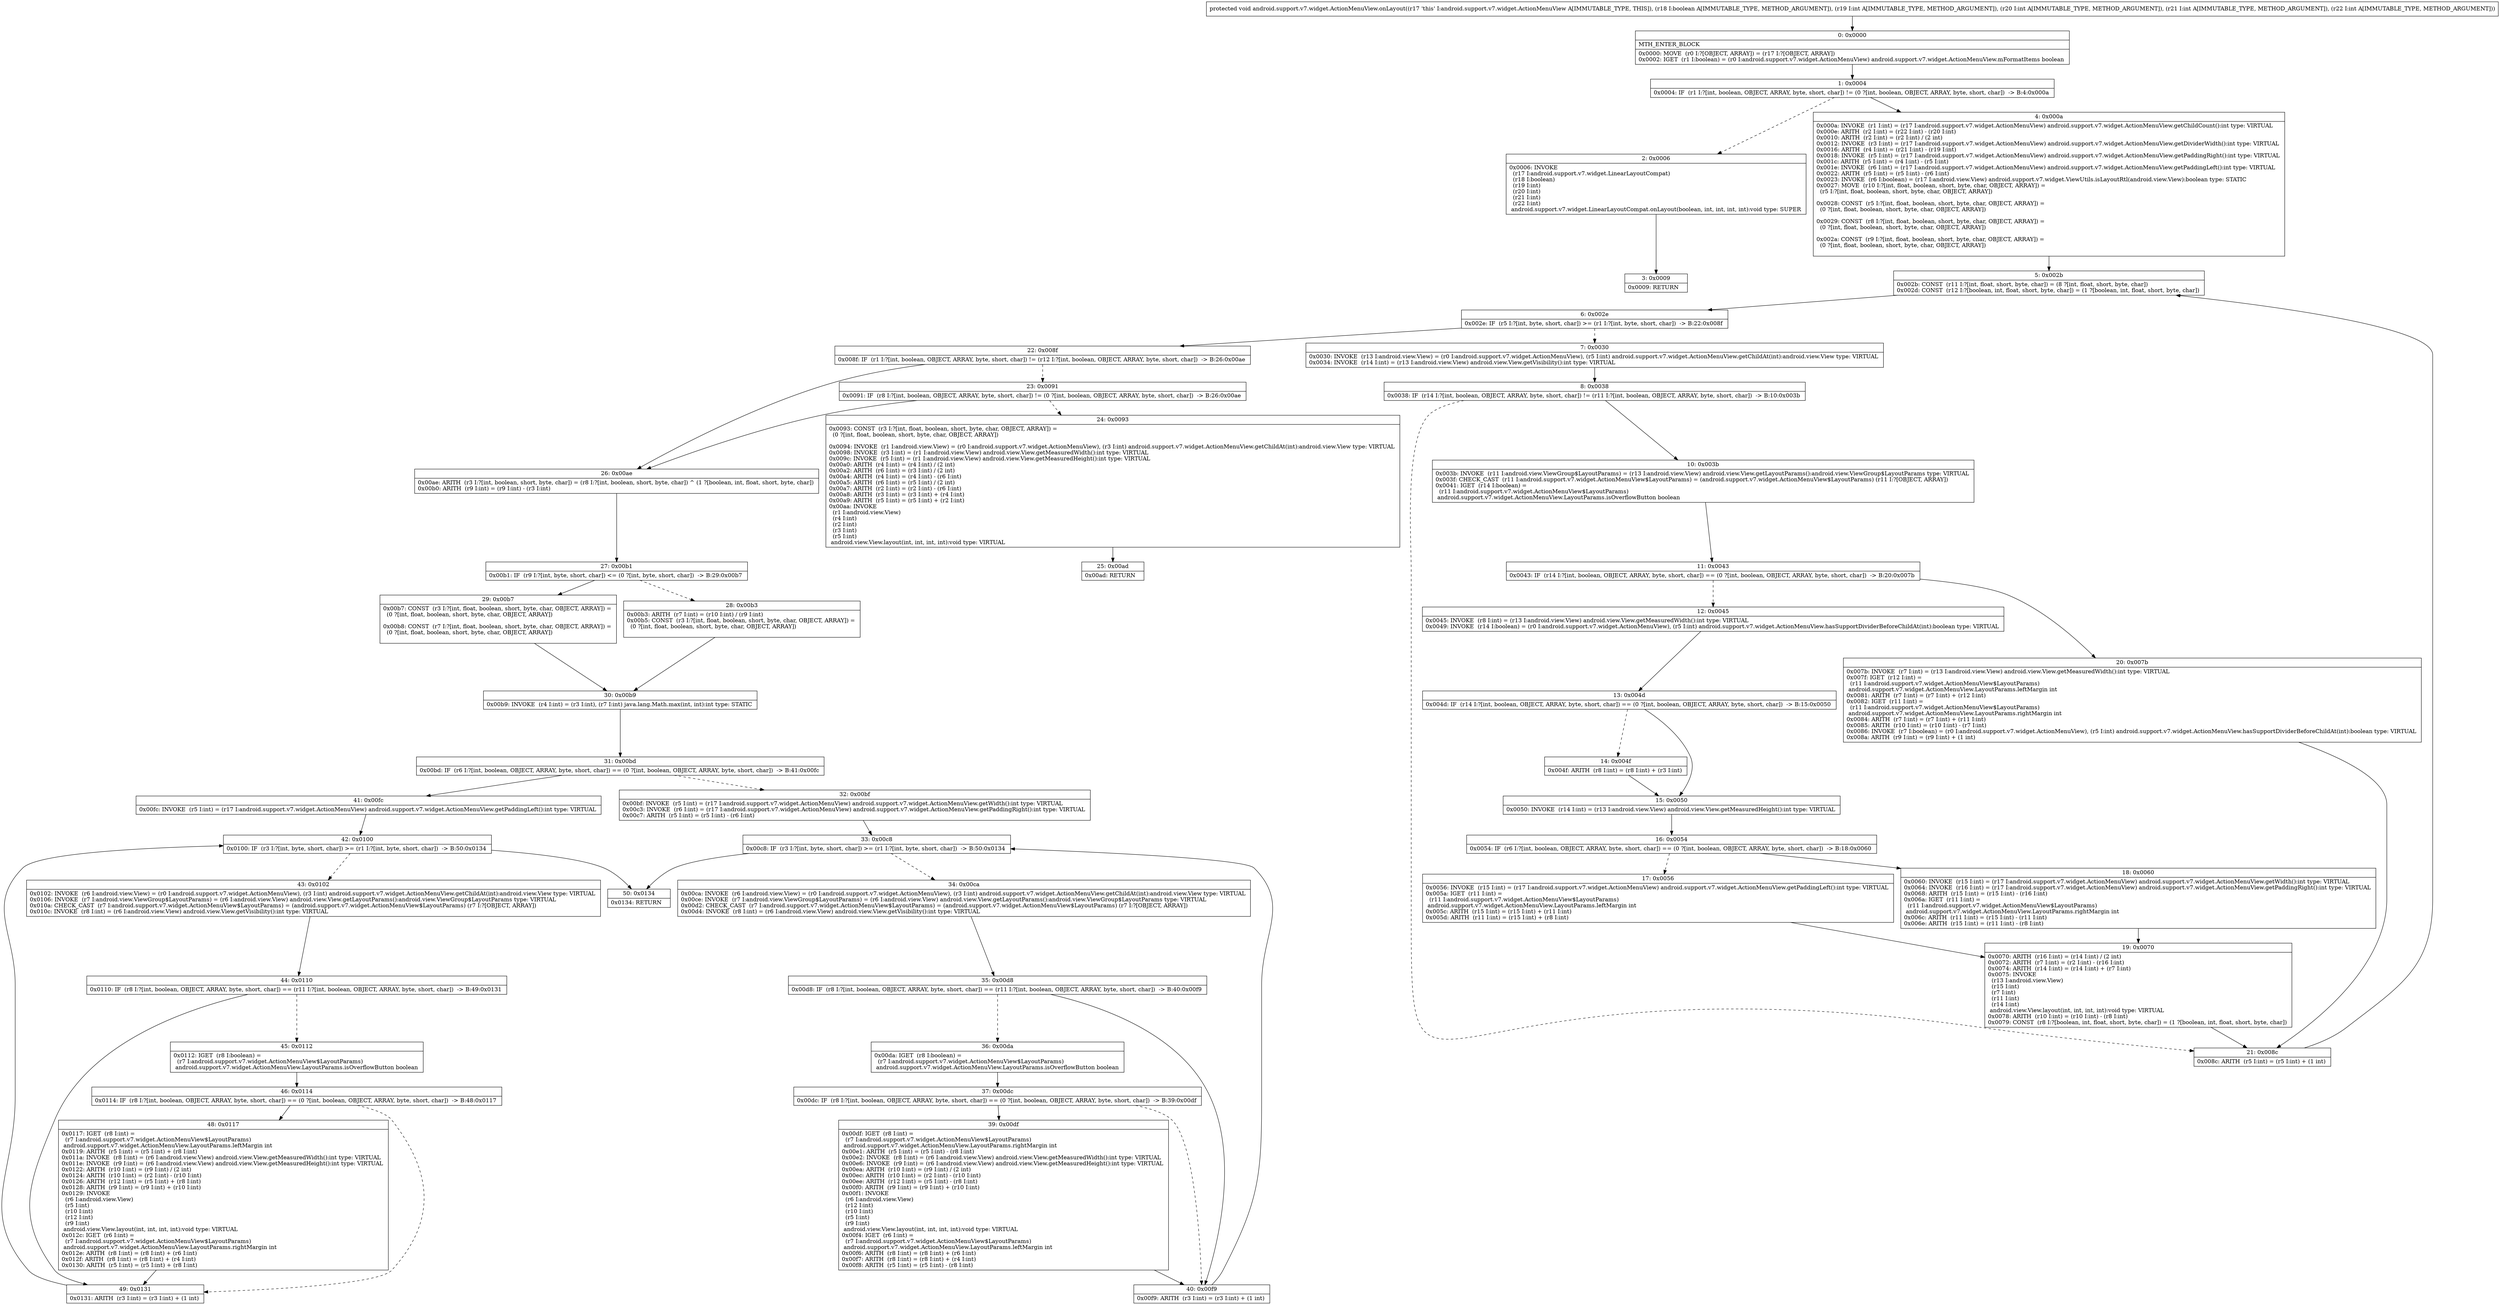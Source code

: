 digraph "CFG forandroid.support.v7.widget.ActionMenuView.onLayout(ZIIII)V" {
Node_0 [shape=record,label="{0\:\ 0x0000|MTH_ENTER_BLOCK\l|0x0000: MOVE  (r0 I:?[OBJECT, ARRAY]) = (r17 I:?[OBJECT, ARRAY]) \l0x0002: IGET  (r1 I:boolean) = (r0 I:android.support.v7.widget.ActionMenuView) android.support.v7.widget.ActionMenuView.mFormatItems boolean \l}"];
Node_1 [shape=record,label="{1\:\ 0x0004|0x0004: IF  (r1 I:?[int, boolean, OBJECT, ARRAY, byte, short, char]) != (0 ?[int, boolean, OBJECT, ARRAY, byte, short, char])  \-\> B:4:0x000a \l}"];
Node_2 [shape=record,label="{2\:\ 0x0006|0x0006: INVOKE  \l  (r17 I:android.support.v7.widget.LinearLayoutCompat)\l  (r18 I:boolean)\l  (r19 I:int)\l  (r20 I:int)\l  (r21 I:int)\l  (r22 I:int)\l android.support.v7.widget.LinearLayoutCompat.onLayout(boolean, int, int, int, int):void type: SUPER \l}"];
Node_3 [shape=record,label="{3\:\ 0x0009|0x0009: RETURN   \l}"];
Node_4 [shape=record,label="{4\:\ 0x000a|0x000a: INVOKE  (r1 I:int) = (r17 I:android.support.v7.widget.ActionMenuView) android.support.v7.widget.ActionMenuView.getChildCount():int type: VIRTUAL \l0x000e: ARITH  (r2 I:int) = (r22 I:int) \- (r20 I:int) \l0x0010: ARITH  (r2 I:int) = (r2 I:int) \/ (2 int) \l0x0012: INVOKE  (r3 I:int) = (r17 I:android.support.v7.widget.ActionMenuView) android.support.v7.widget.ActionMenuView.getDividerWidth():int type: VIRTUAL \l0x0016: ARITH  (r4 I:int) = (r21 I:int) \- (r19 I:int) \l0x0018: INVOKE  (r5 I:int) = (r17 I:android.support.v7.widget.ActionMenuView) android.support.v7.widget.ActionMenuView.getPaddingRight():int type: VIRTUAL \l0x001c: ARITH  (r5 I:int) = (r4 I:int) \- (r5 I:int) \l0x001e: INVOKE  (r6 I:int) = (r17 I:android.support.v7.widget.ActionMenuView) android.support.v7.widget.ActionMenuView.getPaddingLeft():int type: VIRTUAL \l0x0022: ARITH  (r5 I:int) = (r5 I:int) \- (r6 I:int) \l0x0023: INVOKE  (r6 I:boolean) = (r17 I:android.view.View) android.support.v7.widget.ViewUtils.isLayoutRtl(android.view.View):boolean type: STATIC \l0x0027: MOVE  (r10 I:?[int, float, boolean, short, byte, char, OBJECT, ARRAY]) = \l  (r5 I:?[int, float, boolean, short, byte, char, OBJECT, ARRAY])\l \l0x0028: CONST  (r5 I:?[int, float, boolean, short, byte, char, OBJECT, ARRAY]) = \l  (0 ?[int, float, boolean, short, byte, char, OBJECT, ARRAY])\l \l0x0029: CONST  (r8 I:?[int, float, boolean, short, byte, char, OBJECT, ARRAY]) = \l  (0 ?[int, float, boolean, short, byte, char, OBJECT, ARRAY])\l \l0x002a: CONST  (r9 I:?[int, float, boolean, short, byte, char, OBJECT, ARRAY]) = \l  (0 ?[int, float, boolean, short, byte, char, OBJECT, ARRAY])\l \l}"];
Node_5 [shape=record,label="{5\:\ 0x002b|0x002b: CONST  (r11 I:?[int, float, short, byte, char]) = (8 ?[int, float, short, byte, char]) \l0x002d: CONST  (r12 I:?[boolean, int, float, short, byte, char]) = (1 ?[boolean, int, float, short, byte, char]) \l}"];
Node_6 [shape=record,label="{6\:\ 0x002e|0x002e: IF  (r5 I:?[int, byte, short, char]) \>= (r1 I:?[int, byte, short, char])  \-\> B:22:0x008f \l}"];
Node_7 [shape=record,label="{7\:\ 0x0030|0x0030: INVOKE  (r13 I:android.view.View) = (r0 I:android.support.v7.widget.ActionMenuView), (r5 I:int) android.support.v7.widget.ActionMenuView.getChildAt(int):android.view.View type: VIRTUAL \l0x0034: INVOKE  (r14 I:int) = (r13 I:android.view.View) android.view.View.getVisibility():int type: VIRTUAL \l}"];
Node_8 [shape=record,label="{8\:\ 0x0038|0x0038: IF  (r14 I:?[int, boolean, OBJECT, ARRAY, byte, short, char]) != (r11 I:?[int, boolean, OBJECT, ARRAY, byte, short, char])  \-\> B:10:0x003b \l}"];
Node_10 [shape=record,label="{10\:\ 0x003b|0x003b: INVOKE  (r11 I:android.view.ViewGroup$LayoutParams) = (r13 I:android.view.View) android.view.View.getLayoutParams():android.view.ViewGroup$LayoutParams type: VIRTUAL \l0x003f: CHECK_CAST  (r11 I:android.support.v7.widget.ActionMenuView$LayoutParams) = (android.support.v7.widget.ActionMenuView$LayoutParams) (r11 I:?[OBJECT, ARRAY]) \l0x0041: IGET  (r14 I:boolean) = \l  (r11 I:android.support.v7.widget.ActionMenuView$LayoutParams)\l android.support.v7.widget.ActionMenuView.LayoutParams.isOverflowButton boolean \l}"];
Node_11 [shape=record,label="{11\:\ 0x0043|0x0043: IF  (r14 I:?[int, boolean, OBJECT, ARRAY, byte, short, char]) == (0 ?[int, boolean, OBJECT, ARRAY, byte, short, char])  \-\> B:20:0x007b \l}"];
Node_12 [shape=record,label="{12\:\ 0x0045|0x0045: INVOKE  (r8 I:int) = (r13 I:android.view.View) android.view.View.getMeasuredWidth():int type: VIRTUAL \l0x0049: INVOKE  (r14 I:boolean) = (r0 I:android.support.v7.widget.ActionMenuView), (r5 I:int) android.support.v7.widget.ActionMenuView.hasSupportDividerBeforeChildAt(int):boolean type: VIRTUAL \l}"];
Node_13 [shape=record,label="{13\:\ 0x004d|0x004d: IF  (r14 I:?[int, boolean, OBJECT, ARRAY, byte, short, char]) == (0 ?[int, boolean, OBJECT, ARRAY, byte, short, char])  \-\> B:15:0x0050 \l}"];
Node_14 [shape=record,label="{14\:\ 0x004f|0x004f: ARITH  (r8 I:int) = (r8 I:int) + (r3 I:int) \l}"];
Node_15 [shape=record,label="{15\:\ 0x0050|0x0050: INVOKE  (r14 I:int) = (r13 I:android.view.View) android.view.View.getMeasuredHeight():int type: VIRTUAL \l}"];
Node_16 [shape=record,label="{16\:\ 0x0054|0x0054: IF  (r6 I:?[int, boolean, OBJECT, ARRAY, byte, short, char]) == (0 ?[int, boolean, OBJECT, ARRAY, byte, short, char])  \-\> B:18:0x0060 \l}"];
Node_17 [shape=record,label="{17\:\ 0x0056|0x0056: INVOKE  (r15 I:int) = (r17 I:android.support.v7.widget.ActionMenuView) android.support.v7.widget.ActionMenuView.getPaddingLeft():int type: VIRTUAL \l0x005a: IGET  (r11 I:int) = \l  (r11 I:android.support.v7.widget.ActionMenuView$LayoutParams)\l android.support.v7.widget.ActionMenuView.LayoutParams.leftMargin int \l0x005c: ARITH  (r15 I:int) = (r15 I:int) + (r11 I:int) \l0x005d: ARITH  (r11 I:int) = (r15 I:int) + (r8 I:int) \l}"];
Node_18 [shape=record,label="{18\:\ 0x0060|0x0060: INVOKE  (r15 I:int) = (r17 I:android.support.v7.widget.ActionMenuView) android.support.v7.widget.ActionMenuView.getWidth():int type: VIRTUAL \l0x0064: INVOKE  (r16 I:int) = (r17 I:android.support.v7.widget.ActionMenuView) android.support.v7.widget.ActionMenuView.getPaddingRight():int type: VIRTUAL \l0x0068: ARITH  (r15 I:int) = (r15 I:int) \- (r16 I:int) \l0x006a: IGET  (r11 I:int) = \l  (r11 I:android.support.v7.widget.ActionMenuView$LayoutParams)\l android.support.v7.widget.ActionMenuView.LayoutParams.rightMargin int \l0x006c: ARITH  (r11 I:int) = (r15 I:int) \- (r11 I:int) \l0x006e: ARITH  (r15 I:int) = (r11 I:int) \- (r8 I:int) \l}"];
Node_19 [shape=record,label="{19\:\ 0x0070|0x0070: ARITH  (r16 I:int) = (r14 I:int) \/ (2 int) \l0x0072: ARITH  (r7 I:int) = (r2 I:int) \- (r16 I:int) \l0x0074: ARITH  (r14 I:int) = (r14 I:int) + (r7 I:int) \l0x0075: INVOKE  \l  (r13 I:android.view.View)\l  (r15 I:int)\l  (r7 I:int)\l  (r11 I:int)\l  (r14 I:int)\l android.view.View.layout(int, int, int, int):void type: VIRTUAL \l0x0078: ARITH  (r10 I:int) = (r10 I:int) \- (r8 I:int) \l0x0079: CONST  (r8 I:?[boolean, int, float, short, byte, char]) = (1 ?[boolean, int, float, short, byte, char]) \l}"];
Node_20 [shape=record,label="{20\:\ 0x007b|0x007b: INVOKE  (r7 I:int) = (r13 I:android.view.View) android.view.View.getMeasuredWidth():int type: VIRTUAL \l0x007f: IGET  (r12 I:int) = \l  (r11 I:android.support.v7.widget.ActionMenuView$LayoutParams)\l android.support.v7.widget.ActionMenuView.LayoutParams.leftMargin int \l0x0081: ARITH  (r7 I:int) = (r7 I:int) + (r12 I:int) \l0x0082: IGET  (r11 I:int) = \l  (r11 I:android.support.v7.widget.ActionMenuView$LayoutParams)\l android.support.v7.widget.ActionMenuView.LayoutParams.rightMargin int \l0x0084: ARITH  (r7 I:int) = (r7 I:int) + (r11 I:int) \l0x0085: ARITH  (r10 I:int) = (r10 I:int) \- (r7 I:int) \l0x0086: INVOKE  (r7 I:boolean) = (r0 I:android.support.v7.widget.ActionMenuView), (r5 I:int) android.support.v7.widget.ActionMenuView.hasSupportDividerBeforeChildAt(int):boolean type: VIRTUAL \l0x008a: ARITH  (r9 I:int) = (r9 I:int) + (1 int) \l}"];
Node_21 [shape=record,label="{21\:\ 0x008c|0x008c: ARITH  (r5 I:int) = (r5 I:int) + (1 int) \l}"];
Node_22 [shape=record,label="{22\:\ 0x008f|0x008f: IF  (r1 I:?[int, boolean, OBJECT, ARRAY, byte, short, char]) != (r12 I:?[int, boolean, OBJECT, ARRAY, byte, short, char])  \-\> B:26:0x00ae \l}"];
Node_23 [shape=record,label="{23\:\ 0x0091|0x0091: IF  (r8 I:?[int, boolean, OBJECT, ARRAY, byte, short, char]) != (0 ?[int, boolean, OBJECT, ARRAY, byte, short, char])  \-\> B:26:0x00ae \l}"];
Node_24 [shape=record,label="{24\:\ 0x0093|0x0093: CONST  (r3 I:?[int, float, boolean, short, byte, char, OBJECT, ARRAY]) = \l  (0 ?[int, float, boolean, short, byte, char, OBJECT, ARRAY])\l \l0x0094: INVOKE  (r1 I:android.view.View) = (r0 I:android.support.v7.widget.ActionMenuView), (r3 I:int) android.support.v7.widget.ActionMenuView.getChildAt(int):android.view.View type: VIRTUAL \l0x0098: INVOKE  (r3 I:int) = (r1 I:android.view.View) android.view.View.getMeasuredWidth():int type: VIRTUAL \l0x009c: INVOKE  (r5 I:int) = (r1 I:android.view.View) android.view.View.getMeasuredHeight():int type: VIRTUAL \l0x00a0: ARITH  (r4 I:int) = (r4 I:int) \/ (2 int) \l0x00a2: ARITH  (r6 I:int) = (r3 I:int) \/ (2 int) \l0x00a4: ARITH  (r4 I:int) = (r4 I:int) \- (r6 I:int) \l0x00a5: ARITH  (r6 I:int) = (r5 I:int) \/ (2 int) \l0x00a7: ARITH  (r2 I:int) = (r2 I:int) \- (r6 I:int) \l0x00a8: ARITH  (r3 I:int) = (r3 I:int) + (r4 I:int) \l0x00a9: ARITH  (r5 I:int) = (r5 I:int) + (r2 I:int) \l0x00aa: INVOKE  \l  (r1 I:android.view.View)\l  (r4 I:int)\l  (r2 I:int)\l  (r3 I:int)\l  (r5 I:int)\l android.view.View.layout(int, int, int, int):void type: VIRTUAL \l}"];
Node_25 [shape=record,label="{25\:\ 0x00ad|0x00ad: RETURN   \l}"];
Node_26 [shape=record,label="{26\:\ 0x00ae|0x00ae: ARITH  (r3 I:?[int, boolean, short, byte, char]) = (r8 I:?[int, boolean, short, byte, char]) ^ (1 ?[boolean, int, float, short, byte, char]) \l0x00b0: ARITH  (r9 I:int) = (r9 I:int) \- (r3 I:int) \l}"];
Node_27 [shape=record,label="{27\:\ 0x00b1|0x00b1: IF  (r9 I:?[int, byte, short, char]) \<= (0 ?[int, byte, short, char])  \-\> B:29:0x00b7 \l}"];
Node_28 [shape=record,label="{28\:\ 0x00b3|0x00b3: ARITH  (r7 I:int) = (r10 I:int) \/ (r9 I:int) \l0x00b5: CONST  (r3 I:?[int, float, boolean, short, byte, char, OBJECT, ARRAY]) = \l  (0 ?[int, float, boolean, short, byte, char, OBJECT, ARRAY])\l \l}"];
Node_29 [shape=record,label="{29\:\ 0x00b7|0x00b7: CONST  (r3 I:?[int, float, boolean, short, byte, char, OBJECT, ARRAY]) = \l  (0 ?[int, float, boolean, short, byte, char, OBJECT, ARRAY])\l \l0x00b8: CONST  (r7 I:?[int, float, boolean, short, byte, char, OBJECT, ARRAY]) = \l  (0 ?[int, float, boolean, short, byte, char, OBJECT, ARRAY])\l \l}"];
Node_30 [shape=record,label="{30\:\ 0x00b9|0x00b9: INVOKE  (r4 I:int) = (r3 I:int), (r7 I:int) java.lang.Math.max(int, int):int type: STATIC \l}"];
Node_31 [shape=record,label="{31\:\ 0x00bd|0x00bd: IF  (r6 I:?[int, boolean, OBJECT, ARRAY, byte, short, char]) == (0 ?[int, boolean, OBJECT, ARRAY, byte, short, char])  \-\> B:41:0x00fc \l}"];
Node_32 [shape=record,label="{32\:\ 0x00bf|0x00bf: INVOKE  (r5 I:int) = (r17 I:android.support.v7.widget.ActionMenuView) android.support.v7.widget.ActionMenuView.getWidth():int type: VIRTUAL \l0x00c3: INVOKE  (r6 I:int) = (r17 I:android.support.v7.widget.ActionMenuView) android.support.v7.widget.ActionMenuView.getPaddingRight():int type: VIRTUAL \l0x00c7: ARITH  (r5 I:int) = (r5 I:int) \- (r6 I:int) \l}"];
Node_33 [shape=record,label="{33\:\ 0x00c8|0x00c8: IF  (r3 I:?[int, byte, short, char]) \>= (r1 I:?[int, byte, short, char])  \-\> B:50:0x0134 \l}"];
Node_34 [shape=record,label="{34\:\ 0x00ca|0x00ca: INVOKE  (r6 I:android.view.View) = (r0 I:android.support.v7.widget.ActionMenuView), (r3 I:int) android.support.v7.widget.ActionMenuView.getChildAt(int):android.view.View type: VIRTUAL \l0x00ce: INVOKE  (r7 I:android.view.ViewGroup$LayoutParams) = (r6 I:android.view.View) android.view.View.getLayoutParams():android.view.ViewGroup$LayoutParams type: VIRTUAL \l0x00d2: CHECK_CAST  (r7 I:android.support.v7.widget.ActionMenuView$LayoutParams) = (android.support.v7.widget.ActionMenuView$LayoutParams) (r7 I:?[OBJECT, ARRAY]) \l0x00d4: INVOKE  (r8 I:int) = (r6 I:android.view.View) android.view.View.getVisibility():int type: VIRTUAL \l}"];
Node_35 [shape=record,label="{35\:\ 0x00d8|0x00d8: IF  (r8 I:?[int, boolean, OBJECT, ARRAY, byte, short, char]) == (r11 I:?[int, boolean, OBJECT, ARRAY, byte, short, char])  \-\> B:40:0x00f9 \l}"];
Node_36 [shape=record,label="{36\:\ 0x00da|0x00da: IGET  (r8 I:boolean) = \l  (r7 I:android.support.v7.widget.ActionMenuView$LayoutParams)\l android.support.v7.widget.ActionMenuView.LayoutParams.isOverflowButton boolean \l}"];
Node_37 [shape=record,label="{37\:\ 0x00dc|0x00dc: IF  (r8 I:?[int, boolean, OBJECT, ARRAY, byte, short, char]) == (0 ?[int, boolean, OBJECT, ARRAY, byte, short, char])  \-\> B:39:0x00df \l}"];
Node_39 [shape=record,label="{39\:\ 0x00df|0x00df: IGET  (r8 I:int) = \l  (r7 I:android.support.v7.widget.ActionMenuView$LayoutParams)\l android.support.v7.widget.ActionMenuView.LayoutParams.rightMargin int \l0x00e1: ARITH  (r5 I:int) = (r5 I:int) \- (r8 I:int) \l0x00e2: INVOKE  (r8 I:int) = (r6 I:android.view.View) android.view.View.getMeasuredWidth():int type: VIRTUAL \l0x00e6: INVOKE  (r9 I:int) = (r6 I:android.view.View) android.view.View.getMeasuredHeight():int type: VIRTUAL \l0x00ea: ARITH  (r10 I:int) = (r9 I:int) \/ (2 int) \l0x00ec: ARITH  (r10 I:int) = (r2 I:int) \- (r10 I:int) \l0x00ee: ARITH  (r12 I:int) = (r5 I:int) \- (r8 I:int) \l0x00f0: ARITH  (r9 I:int) = (r9 I:int) + (r10 I:int) \l0x00f1: INVOKE  \l  (r6 I:android.view.View)\l  (r12 I:int)\l  (r10 I:int)\l  (r5 I:int)\l  (r9 I:int)\l android.view.View.layout(int, int, int, int):void type: VIRTUAL \l0x00f4: IGET  (r6 I:int) = \l  (r7 I:android.support.v7.widget.ActionMenuView$LayoutParams)\l android.support.v7.widget.ActionMenuView.LayoutParams.leftMargin int \l0x00f6: ARITH  (r8 I:int) = (r8 I:int) + (r6 I:int) \l0x00f7: ARITH  (r8 I:int) = (r8 I:int) + (r4 I:int) \l0x00f8: ARITH  (r5 I:int) = (r5 I:int) \- (r8 I:int) \l}"];
Node_40 [shape=record,label="{40\:\ 0x00f9|0x00f9: ARITH  (r3 I:int) = (r3 I:int) + (1 int) \l}"];
Node_41 [shape=record,label="{41\:\ 0x00fc|0x00fc: INVOKE  (r5 I:int) = (r17 I:android.support.v7.widget.ActionMenuView) android.support.v7.widget.ActionMenuView.getPaddingLeft():int type: VIRTUAL \l}"];
Node_42 [shape=record,label="{42\:\ 0x0100|0x0100: IF  (r3 I:?[int, byte, short, char]) \>= (r1 I:?[int, byte, short, char])  \-\> B:50:0x0134 \l}"];
Node_43 [shape=record,label="{43\:\ 0x0102|0x0102: INVOKE  (r6 I:android.view.View) = (r0 I:android.support.v7.widget.ActionMenuView), (r3 I:int) android.support.v7.widget.ActionMenuView.getChildAt(int):android.view.View type: VIRTUAL \l0x0106: INVOKE  (r7 I:android.view.ViewGroup$LayoutParams) = (r6 I:android.view.View) android.view.View.getLayoutParams():android.view.ViewGroup$LayoutParams type: VIRTUAL \l0x010a: CHECK_CAST  (r7 I:android.support.v7.widget.ActionMenuView$LayoutParams) = (android.support.v7.widget.ActionMenuView$LayoutParams) (r7 I:?[OBJECT, ARRAY]) \l0x010c: INVOKE  (r8 I:int) = (r6 I:android.view.View) android.view.View.getVisibility():int type: VIRTUAL \l}"];
Node_44 [shape=record,label="{44\:\ 0x0110|0x0110: IF  (r8 I:?[int, boolean, OBJECT, ARRAY, byte, short, char]) == (r11 I:?[int, boolean, OBJECT, ARRAY, byte, short, char])  \-\> B:49:0x0131 \l}"];
Node_45 [shape=record,label="{45\:\ 0x0112|0x0112: IGET  (r8 I:boolean) = \l  (r7 I:android.support.v7.widget.ActionMenuView$LayoutParams)\l android.support.v7.widget.ActionMenuView.LayoutParams.isOverflowButton boolean \l}"];
Node_46 [shape=record,label="{46\:\ 0x0114|0x0114: IF  (r8 I:?[int, boolean, OBJECT, ARRAY, byte, short, char]) == (0 ?[int, boolean, OBJECT, ARRAY, byte, short, char])  \-\> B:48:0x0117 \l}"];
Node_48 [shape=record,label="{48\:\ 0x0117|0x0117: IGET  (r8 I:int) = \l  (r7 I:android.support.v7.widget.ActionMenuView$LayoutParams)\l android.support.v7.widget.ActionMenuView.LayoutParams.leftMargin int \l0x0119: ARITH  (r5 I:int) = (r5 I:int) + (r8 I:int) \l0x011a: INVOKE  (r8 I:int) = (r6 I:android.view.View) android.view.View.getMeasuredWidth():int type: VIRTUAL \l0x011e: INVOKE  (r9 I:int) = (r6 I:android.view.View) android.view.View.getMeasuredHeight():int type: VIRTUAL \l0x0122: ARITH  (r10 I:int) = (r9 I:int) \/ (2 int) \l0x0124: ARITH  (r10 I:int) = (r2 I:int) \- (r10 I:int) \l0x0126: ARITH  (r12 I:int) = (r5 I:int) + (r8 I:int) \l0x0128: ARITH  (r9 I:int) = (r9 I:int) + (r10 I:int) \l0x0129: INVOKE  \l  (r6 I:android.view.View)\l  (r5 I:int)\l  (r10 I:int)\l  (r12 I:int)\l  (r9 I:int)\l android.view.View.layout(int, int, int, int):void type: VIRTUAL \l0x012c: IGET  (r6 I:int) = \l  (r7 I:android.support.v7.widget.ActionMenuView$LayoutParams)\l android.support.v7.widget.ActionMenuView.LayoutParams.rightMargin int \l0x012e: ARITH  (r8 I:int) = (r8 I:int) + (r6 I:int) \l0x012f: ARITH  (r8 I:int) = (r8 I:int) + (r4 I:int) \l0x0130: ARITH  (r5 I:int) = (r5 I:int) + (r8 I:int) \l}"];
Node_49 [shape=record,label="{49\:\ 0x0131|0x0131: ARITH  (r3 I:int) = (r3 I:int) + (1 int) \l}"];
Node_50 [shape=record,label="{50\:\ 0x0134|0x0134: RETURN   \l}"];
MethodNode[shape=record,label="{protected void android.support.v7.widget.ActionMenuView.onLayout((r17 'this' I:android.support.v7.widget.ActionMenuView A[IMMUTABLE_TYPE, THIS]), (r18 I:boolean A[IMMUTABLE_TYPE, METHOD_ARGUMENT]), (r19 I:int A[IMMUTABLE_TYPE, METHOD_ARGUMENT]), (r20 I:int A[IMMUTABLE_TYPE, METHOD_ARGUMENT]), (r21 I:int A[IMMUTABLE_TYPE, METHOD_ARGUMENT]), (r22 I:int A[IMMUTABLE_TYPE, METHOD_ARGUMENT])) }"];
MethodNode -> Node_0;
Node_0 -> Node_1;
Node_1 -> Node_2[style=dashed];
Node_1 -> Node_4;
Node_2 -> Node_3;
Node_4 -> Node_5;
Node_5 -> Node_6;
Node_6 -> Node_7[style=dashed];
Node_6 -> Node_22;
Node_7 -> Node_8;
Node_8 -> Node_10;
Node_8 -> Node_21[style=dashed];
Node_10 -> Node_11;
Node_11 -> Node_12[style=dashed];
Node_11 -> Node_20;
Node_12 -> Node_13;
Node_13 -> Node_14[style=dashed];
Node_13 -> Node_15;
Node_14 -> Node_15;
Node_15 -> Node_16;
Node_16 -> Node_17[style=dashed];
Node_16 -> Node_18;
Node_17 -> Node_19;
Node_18 -> Node_19;
Node_19 -> Node_21;
Node_20 -> Node_21;
Node_21 -> Node_5;
Node_22 -> Node_23[style=dashed];
Node_22 -> Node_26;
Node_23 -> Node_24[style=dashed];
Node_23 -> Node_26;
Node_24 -> Node_25;
Node_26 -> Node_27;
Node_27 -> Node_28[style=dashed];
Node_27 -> Node_29;
Node_28 -> Node_30;
Node_29 -> Node_30;
Node_30 -> Node_31;
Node_31 -> Node_32[style=dashed];
Node_31 -> Node_41;
Node_32 -> Node_33;
Node_33 -> Node_34[style=dashed];
Node_33 -> Node_50;
Node_34 -> Node_35;
Node_35 -> Node_36[style=dashed];
Node_35 -> Node_40;
Node_36 -> Node_37;
Node_37 -> Node_39;
Node_37 -> Node_40[style=dashed];
Node_39 -> Node_40;
Node_40 -> Node_33;
Node_41 -> Node_42;
Node_42 -> Node_43[style=dashed];
Node_42 -> Node_50;
Node_43 -> Node_44;
Node_44 -> Node_45[style=dashed];
Node_44 -> Node_49;
Node_45 -> Node_46;
Node_46 -> Node_48;
Node_46 -> Node_49[style=dashed];
Node_48 -> Node_49;
Node_49 -> Node_42;
}

